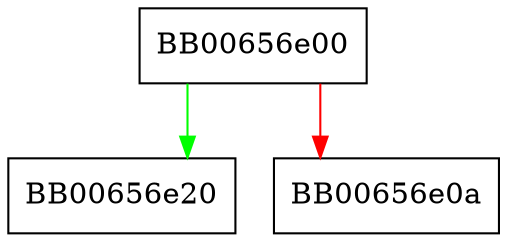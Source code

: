 digraph UI_method_set_data_duplicator {
  node [shape="box"];
  graph [splines=ortho];
  BB00656e00 -> BB00656e20 [color="green"];
  BB00656e00 -> BB00656e0a [color="red"];
}